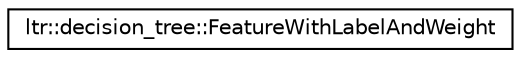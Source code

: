digraph G
{
  edge [fontname="Helvetica",fontsize="10",labelfontname="Helvetica",labelfontsize="10"];
  node [fontname="Helvetica",fontsize="10",shape=record];
  rankdir="LR";
  Node1 [label="ltr::decision_tree::FeatureWithLabelAndWeight",height=0.2,width=0.4,color="black", fillcolor="white", style="filled",URL="$structltr_1_1decision__tree_1_1_feature_with_label_and_weight.html"];
}
